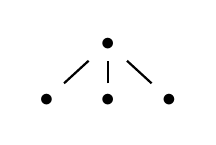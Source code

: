 \begin{tikzcd}[row sep=0.3cm, column sep = 0.3cm]
  &\bullet &\\
  \bullet \arrow[dash,ur,thick] &\bullet \arrow[dash,u,thick] &\bullet \arrow[dash,ul,thick]
\end{tikzcd}

